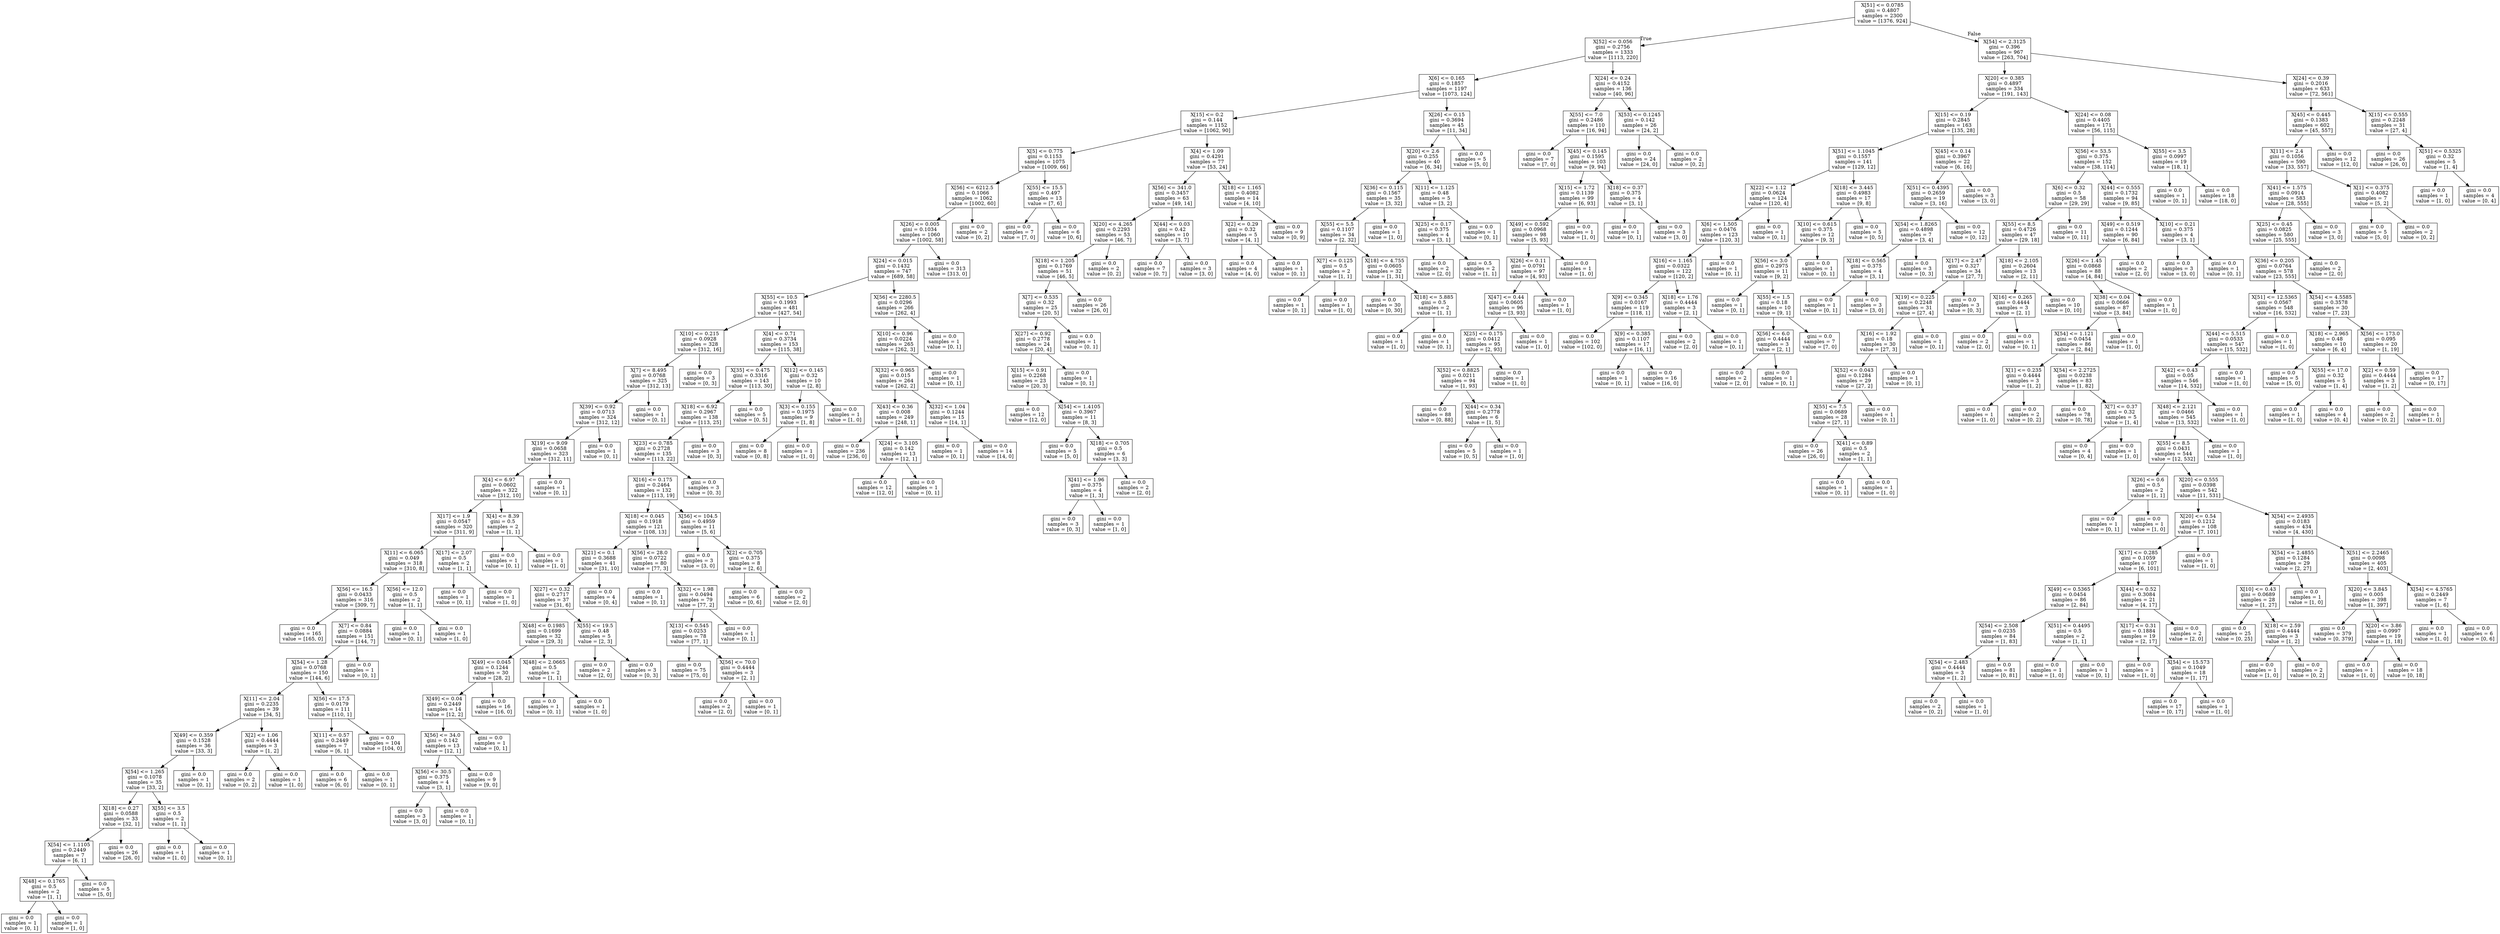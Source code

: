 digraph Tree {
node [shape=box] ;
0 [label="X[51] <= 0.0785\ngini = 0.4807\nsamples = 2300\nvalue = [1376, 924]"] ;
1 [label="X[52] <= 0.056\ngini = 0.2756\nsamples = 1333\nvalue = [1113, 220]"] ;
0 -> 1 [labeldistance=2.5, labelangle=45, headlabel="True"] ;
2 [label="X[6] <= 0.165\ngini = 0.1857\nsamples = 1197\nvalue = [1073, 124]"] ;
1 -> 2 ;
3 [label="X[15] <= 0.2\ngini = 0.144\nsamples = 1152\nvalue = [1062, 90]"] ;
2 -> 3 ;
4 [label="X[5] <= 0.775\ngini = 0.1153\nsamples = 1075\nvalue = [1009, 66]"] ;
3 -> 4 ;
5 [label="X[56] <= 6212.5\ngini = 0.1066\nsamples = 1062\nvalue = [1002, 60]"] ;
4 -> 5 ;
6 [label="X[26] <= 0.005\ngini = 0.1034\nsamples = 1060\nvalue = [1002, 58]"] ;
5 -> 6 ;
7 [label="X[24] <= 0.015\ngini = 0.1432\nsamples = 747\nvalue = [689, 58]"] ;
6 -> 7 ;
8 [label="X[55] <= 10.5\ngini = 0.1993\nsamples = 481\nvalue = [427, 54]"] ;
7 -> 8 ;
9 [label="X[10] <= 0.215\ngini = 0.0928\nsamples = 328\nvalue = [312, 16]"] ;
8 -> 9 ;
10 [label="X[7] <= 8.495\ngini = 0.0768\nsamples = 325\nvalue = [312, 13]"] ;
9 -> 10 ;
11 [label="X[39] <= 0.92\ngini = 0.0713\nsamples = 324\nvalue = [312, 12]"] ;
10 -> 11 ;
12 [label="X[19] <= 9.09\ngini = 0.0658\nsamples = 323\nvalue = [312, 11]"] ;
11 -> 12 ;
13 [label="X[4] <= 6.97\ngini = 0.0602\nsamples = 322\nvalue = [312, 10]"] ;
12 -> 13 ;
14 [label="X[17] <= 1.9\ngini = 0.0547\nsamples = 320\nvalue = [311, 9]"] ;
13 -> 14 ;
15 [label="X[11] <= 6.065\ngini = 0.049\nsamples = 318\nvalue = [310, 8]"] ;
14 -> 15 ;
16 [label="X[56] <= 16.5\ngini = 0.0433\nsamples = 316\nvalue = [309, 7]"] ;
15 -> 16 ;
17 [label="gini = 0.0\nsamples = 165\nvalue = [165, 0]"] ;
16 -> 17 ;
18 [label="X[7] <= 0.84\ngini = 0.0884\nsamples = 151\nvalue = [144, 7]"] ;
16 -> 18 ;
19 [label="X[54] <= 1.28\ngini = 0.0768\nsamples = 150\nvalue = [144, 6]"] ;
18 -> 19 ;
20 [label="X[11] <= 2.04\ngini = 0.2235\nsamples = 39\nvalue = [34, 5]"] ;
19 -> 20 ;
21 [label="X[49] <= 0.359\ngini = 0.1528\nsamples = 36\nvalue = [33, 3]"] ;
20 -> 21 ;
22 [label="X[54] <= 1.265\ngini = 0.1078\nsamples = 35\nvalue = [33, 2]"] ;
21 -> 22 ;
23 [label="X[18] <= 0.27\ngini = 0.0588\nsamples = 33\nvalue = [32, 1]"] ;
22 -> 23 ;
24 [label="X[54] <= 1.1105\ngini = 0.2449\nsamples = 7\nvalue = [6, 1]"] ;
23 -> 24 ;
25 [label="X[48] <= 0.1765\ngini = 0.5\nsamples = 2\nvalue = [1, 1]"] ;
24 -> 25 ;
26 [label="gini = 0.0\nsamples = 1\nvalue = [0, 1]"] ;
25 -> 26 ;
27 [label="gini = 0.0\nsamples = 1\nvalue = [1, 0]"] ;
25 -> 27 ;
28 [label="gini = 0.0\nsamples = 5\nvalue = [5, 0]"] ;
24 -> 28 ;
29 [label="gini = 0.0\nsamples = 26\nvalue = [26, 0]"] ;
23 -> 29 ;
30 [label="X[55] <= 3.5\ngini = 0.5\nsamples = 2\nvalue = [1, 1]"] ;
22 -> 30 ;
31 [label="gini = 0.0\nsamples = 1\nvalue = [1, 0]"] ;
30 -> 31 ;
32 [label="gini = 0.0\nsamples = 1\nvalue = [0, 1]"] ;
30 -> 32 ;
33 [label="gini = 0.0\nsamples = 1\nvalue = [0, 1]"] ;
21 -> 33 ;
34 [label="X[2] <= 1.06\ngini = 0.4444\nsamples = 3\nvalue = [1, 2]"] ;
20 -> 34 ;
35 [label="gini = 0.0\nsamples = 2\nvalue = [0, 2]"] ;
34 -> 35 ;
36 [label="gini = 0.0\nsamples = 1\nvalue = [1, 0]"] ;
34 -> 36 ;
37 [label="X[56] <= 17.5\ngini = 0.0179\nsamples = 111\nvalue = [110, 1]"] ;
19 -> 37 ;
38 [label="X[11] <= 0.57\ngini = 0.2449\nsamples = 7\nvalue = [6, 1]"] ;
37 -> 38 ;
39 [label="gini = 0.0\nsamples = 6\nvalue = [6, 0]"] ;
38 -> 39 ;
40 [label="gini = 0.0\nsamples = 1\nvalue = [0, 1]"] ;
38 -> 40 ;
41 [label="gini = 0.0\nsamples = 104\nvalue = [104, 0]"] ;
37 -> 41 ;
42 [label="gini = 0.0\nsamples = 1\nvalue = [0, 1]"] ;
18 -> 42 ;
43 [label="X[56] <= 12.0\ngini = 0.5\nsamples = 2\nvalue = [1, 1]"] ;
15 -> 43 ;
44 [label="gini = 0.0\nsamples = 1\nvalue = [0, 1]"] ;
43 -> 44 ;
45 [label="gini = 0.0\nsamples = 1\nvalue = [1, 0]"] ;
43 -> 45 ;
46 [label="X[17] <= 2.07\ngini = 0.5\nsamples = 2\nvalue = [1, 1]"] ;
14 -> 46 ;
47 [label="gini = 0.0\nsamples = 1\nvalue = [0, 1]"] ;
46 -> 47 ;
48 [label="gini = 0.0\nsamples = 1\nvalue = [1, 0]"] ;
46 -> 48 ;
49 [label="X[4] <= 8.39\ngini = 0.5\nsamples = 2\nvalue = [1, 1]"] ;
13 -> 49 ;
50 [label="gini = 0.0\nsamples = 1\nvalue = [0, 1]"] ;
49 -> 50 ;
51 [label="gini = 0.0\nsamples = 1\nvalue = [1, 0]"] ;
49 -> 51 ;
52 [label="gini = 0.0\nsamples = 1\nvalue = [0, 1]"] ;
12 -> 52 ;
53 [label="gini = 0.0\nsamples = 1\nvalue = [0, 1]"] ;
11 -> 53 ;
54 [label="gini = 0.0\nsamples = 1\nvalue = [0, 1]"] ;
10 -> 54 ;
55 [label="gini = 0.0\nsamples = 3\nvalue = [0, 3]"] ;
9 -> 55 ;
56 [label="X[4] <= 0.71\ngini = 0.3734\nsamples = 153\nvalue = [115, 38]"] ;
8 -> 56 ;
57 [label="X[35] <= 0.475\ngini = 0.3316\nsamples = 143\nvalue = [113, 30]"] ;
56 -> 57 ;
58 [label="X[18] <= 6.92\ngini = 0.2967\nsamples = 138\nvalue = [113, 25]"] ;
57 -> 58 ;
59 [label="X[23] <= 0.785\ngini = 0.2728\nsamples = 135\nvalue = [113, 22]"] ;
58 -> 59 ;
60 [label="X[16] <= 0.175\ngini = 0.2464\nsamples = 132\nvalue = [113, 19]"] ;
59 -> 60 ;
61 [label="X[18] <= 0.045\ngini = 0.1918\nsamples = 121\nvalue = [108, 13]"] ;
60 -> 61 ;
62 [label="X[21] <= 0.1\ngini = 0.3688\nsamples = 41\nvalue = [31, 10]"] ;
61 -> 62 ;
63 [label="X[27] <= 0.32\ngini = 0.2717\nsamples = 37\nvalue = [31, 6]"] ;
62 -> 63 ;
64 [label="X[48] <= 0.1985\ngini = 0.1699\nsamples = 32\nvalue = [29, 3]"] ;
63 -> 64 ;
65 [label="X[49] <= 0.045\ngini = 0.1244\nsamples = 30\nvalue = [28, 2]"] ;
64 -> 65 ;
66 [label="X[49] <= 0.04\ngini = 0.2449\nsamples = 14\nvalue = [12, 2]"] ;
65 -> 66 ;
67 [label="X[56] <= 34.0\ngini = 0.142\nsamples = 13\nvalue = [12, 1]"] ;
66 -> 67 ;
68 [label="X[56] <= 30.5\ngini = 0.375\nsamples = 4\nvalue = [3, 1]"] ;
67 -> 68 ;
69 [label="gini = 0.0\nsamples = 3\nvalue = [3, 0]"] ;
68 -> 69 ;
70 [label="gini = 0.0\nsamples = 1\nvalue = [0, 1]"] ;
68 -> 70 ;
71 [label="gini = 0.0\nsamples = 9\nvalue = [9, 0]"] ;
67 -> 71 ;
72 [label="gini = 0.0\nsamples = 1\nvalue = [0, 1]"] ;
66 -> 72 ;
73 [label="gini = 0.0\nsamples = 16\nvalue = [16, 0]"] ;
65 -> 73 ;
74 [label="X[48] <= 2.0665\ngini = 0.5\nsamples = 2\nvalue = [1, 1]"] ;
64 -> 74 ;
75 [label="gini = 0.0\nsamples = 1\nvalue = [0, 1]"] ;
74 -> 75 ;
76 [label="gini = 0.0\nsamples = 1\nvalue = [1, 0]"] ;
74 -> 76 ;
77 [label="X[55] <= 19.5\ngini = 0.48\nsamples = 5\nvalue = [2, 3]"] ;
63 -> 77 ;
78 [label="gini = 0.0\nsamples = 2\nvalue = [2, 0]"] ;
77 -> 78 ;
79 [label="gini = 0.0\nsamples = 3\nvalue = [0, 3]"] ;
77 -> 79 ;
80 [label="gini = 0.0\nsamples = 4\nvalue = [0, 4]"] ;
62 -> 80 ;
81 [label="X[56] <= 28.0\ngini = 0.0722\nsamples = 80\nvalue = [77, 3]"] ;
61 -> 81 ;
82 [label="gini = 0.0\nsamples = 1\nvalue = [0, 1]"] ;
81 -> 82 ;
83 [label="X[32] <= 1.98\ngini = 0.0494\nsamples = 79\nvalue = [77, 2]"] ;
81 -> 83 ;
84 [label="X[13] <= 0.545\ngini = 0.0253\nsamples = 78\nvalue = [77, 1]"] ;
83 -> 84 ;
85 [label="gini = 0.0\nsamples = 75\nvalue = [75, 0]"] ;
84 -> 85 ;
86 [label="X[56] <= 70.0\ngini = 0.4444\nsamples = 3\nvalue = [2, 1]"] ;
84 -> 86 ;
87 [label="gini = 0.0\nsamples = 2\nvalue = [2, 0]"] ;
86 -> 87 ;
88 [label="gini = 0.0\nsamples = 1\nvalue = [0, 1]"] ;
86 -> 88 ;
89 [label="gini = 0.0\nsamples = 1\nvalue = [0, 1]"] ;
83 -> 89 ;
90 [label="X[56] <= 104.5\ngini = 0.4959\nsamples = 11\nvalue = [5, 6]"] ;
60 -> 90 ;
91 [label="gini = 0.0\nsamples = 3\nvalue = [3, 0]"] ;
90 -> 91 ;
92 [label="X[2] <= 0.705\ngini = 0.375\nsamples = 8\nvalue = [2, 6]"] ;
90 -> 92 ;
93 [label="gini = 0.0\nsamples = 6\nvalue = [0, 6]"] ;
92 -> 93 ;
94 [label="gini = 0.0\nsamples = 2\nvalue = [2, 0]"] ;
92 -> 94 ;
95 [label="gini = 0.0\nsamples = 3\nvalue = [0, 3]"] ;
59 -> 95 ;
96 [label="gini = 0.0\nsamples = 3\nvalue = [0, 3]"] ;
58 -> 96 ;
97 [label="gini = 0.0\nsamples = 5\nvalue = [0, 5]"] ;
57 -> 97 ;
98 [label="X[12] <= 0.145\ngini = 0.32\nsamples = 10\nvalue = [2, 8]"] ;
56 -> 98 ;
99 [label="X[3] <= 0.155\ngini = 0.1975\nsamples = 9\nvalue = [1, 8]"] ;
98 -> 99 ;
100 [label="gini = 0.0\nsamples = 8\nvalue = [0, 8]"] ;
99 -> 100 ;
101 [label="gini = 0.0\nsamples = 1\nvalue = [1, 0]"] ;
99 -> 101 ;
102 [label="gini = 0.0\nsamples = 1\nvalue = [1, 0]"] ;
98 -> 102 ;
103 [label="X[56] <= 2280.5\ngini = 0.0296\nsamples = 266\nvalue = [262, 4]"] ;
7 -> 103 ;
104 [label="X[10] <= 0.96\ngini = 0.0224\nsamples = 265\nvalue = [262, 3]"] ;
103 -> 104 ;
105 [label="X[32] <= 0.965\ngini = 0.015\nsamples = 264\nvalue = [262, 2]"] ;
104 -> 105 ;
106 [label="X[43] <= 0.36\ngini = 0.008\nsamples = 249\nvalue = [248, 1]"] ;
105 -> 106 ;
107 [label="gini = 0.0\nsamples = 236\nvalue = [236, 0]"] ;
106 -> 107 ;
108 [label="X[24] <= 3.105\ngini = 0.142\nsamples = 13\nvalue = [12, 1]"] ;
106 -> 108 ;
109 [label="gini = 0.0\nsamples = 12\nvalue = [12, 0]"] ;
108 -> 109 ;
110 [label="gini = 0.0\nsamples = 1\nvalue = [0, 1]"] ;
108 -> 110 ;
111 [label="X[32] <= 1.04\ngini = 0.1244\nsamples = 15\nvalue = [14, 1]"] ;
105 -> 111 ;
112 [label="gini = 0.0\nsamples = 1\nvalue = [0, 1]"] ;
111 -> 112 ;
113 [label="gini = 0.0\nsamples = 14\nvalue = [14, 0]"] ;
111 -> 113 ;
114 [label="gini = 0.0\nsamples = 1\nvalue = [0, 1]"] ;
104 -> 114 ;
115 [label="gini = 0.0\nsamples = 1\nvalue = [0, 1]"] ;
103 -> 115 ;
116 [label="gini = 0.0\nsamples = 313\nvalue = [313, 0]"] ;
6 -> 116 ;
117 [label="gini = 0.0\nsamples = 2\nvalue = [0, 2]"] ;
5 -> 117 ;
118 [label="X[55] <= 15.5\ngini = 0.497\nsamples = 13\nvalue = [7, 6]"] ;
4 -> 118 ;
119 [label="gini = 0.0\nsamples = 7\nvalue = [7, 0]"] ;
118 -> 119 ;
120 [label="gini = 0.0\nsamples = 6\nvalue = [0, 6]"] ;
118 -> 120 ;
121 [label="X[4] <= 1.09\ngini = 0.4291\nsamples = 77\nvalue = [53, 24]"] ;
3 -> 121 ;
122 [label="X[56] <= 341.0\ngini = 0.3457\nsamples = 63\nvalue = [49, 14]"] ;
121 -> 122 ;
123 [label="X[20] <= 4.265\ngini = 0.2293\nsamples = 53\nvalue = [46, 7]"] ;
122 -> 123 ;
124 [label="X[18] <= 1.205\ngini = 0.1769\nsamples = 51\nvalue = [46, 5]"] ;
123 -> 124 ;
125 [label="X[7] <= 0.535\ngini = 0.32\nsamples = 25\nvalue = [20, 5]"] ;
124 -> 125 ;
126 [label="X[27] <= 0.92\ngini = 0.2778\nsamples = 24\nvalue = [20, 4]"] ;
125 -> 126 ;
127 [label="X[15] <= 0.91\ngini = 0.2268\nsamples = 23\nvalue = [20, 3]"] ;
126 -> 127 ;
128 [label="gini = 0.0\nsamples = 12\nvalue = [12, 0]"] ;
127 -> 128 ;
129 [label="X[54] <= 1.4105\ngini = 0.3967\nsamples = 11\nvalue = [8, 3]"] ;
127 -> 129 ;
130 [label="gini = 0.0\nsamples = 5\nvalue = [5, 0]"] ;
129 -> 130 ;
131 [label="X[18] <= 0.705\ngini = 0.5\nsamples = 6\nvalue = [3, 3]"] ;
129 -> 131 ;
132 [label="X[41] <= 1.96\ngini = 0.375\nsamples = 4\nvalue = [1, 3]"] ;
131 -> 132 ;
133 [label="gini = 0.0\nsamples = 3\nvalue = [0, 3]"] ;
132 -> 133 ;
134 [label="gini = 0.0\nsamples = 1\nvalue = [1, 0]"] ;
132 -> 134 ;
135 [label="gini = 0.0\nsamples = 2\nvalue = [2, 0]"] ;
131 -> 135 ;
136 [label="gini = 0.0\nsamples = 1\nvalue = [0, 1]"] ;
126 -> 136 ;
137 [label="gini = 0.0\nsamples = 1\nvalue = [0, 1]"] ;
125 -> 137 ;
138 [label="gini = 0.0\nsamples = 26\nvalue = [26, 0]"] ;
124 -> 138 ;
139 [label="gini = 0.0\nsamples = 2\nvalue = [0, 2]"] ;
123 -> 139 ;
140 [label="X[44] <= 0.03\ngini = 0.42\nsamples = 10\nvalue = [3, 7]"] ;
122 -> 140 ;
141 [label="gini = 0.0\nsamples = 7\nvalue = [0, 7]"] ;
140 -> 141 ;
142 [label="gini = 0.0\nsamples = 3\nvalue = [3, 0]"] ;
140 -> 142 ;
143 [label="X[18] <= 1.165\ngini = 0.4082\nsamples = 14\nvalue = [4, 10]"] ;
121 -> 143 ;
144 [label="X[2] <= 0.29\ngini = 0.32\nsamples = 5\nvalue = [4, 1]"] ;
143 -> 144 ;
145 [label="gini = 0.0\nsamples = 4\nvalue = [4, 0]"] ;
144 -> 145 ;
146 [label="gini = 0.0\nsamples = 1\nvalue = [0, 1]"] ;
144 -> 146 ;
147 [label="gini = 0.0\nsamples = 9\nvalue = [0, 9]"] ;
143 -> 147 ;
148 [label="X[26] <= 0.15\ngini = 0.3694\nsamples = 45\nvalue = [11, 34]"] ;
2 -> 148 ;
149 [label="X[20] <= 2.6\ngini = 0.255\nsamples = 40\nvalue = [6, 34]"] ;
148 -> 149 ;
150 [label="X[36] <= 0.115\ngini = 0.1567\nsamples = 35\nvalue = [3, 32]"] ;
149 -> 150 ;
151 [label="X[55] <= 5.5\ngini = 0.1107\nsamples = 34\nvalue = [2, 32]"] ;
150 -> 151 ;
152 [label="X[7] <= 0.125\ngini = 0.5\nsamples = 2\nvalue = [1, 1]"] ;
151 -> 152 ;
153 [label="gini = 0.0\nsamples = 1\nvalue = [0, 1]"] ;
152 -> 153 ;
154 [label="gini = 0.0\nsamples = 1\nvalue = [1, 0]"] ;
152 -> 154 ;
155 [label="X[18] <= 4.755\ngini = 0.0605\nsamples = 32\nvalue = [1, 31]"] ;
151 -> 155 ;
156 [label="gini = 0.0\nsamples = 30\nvalue = [0, 30]"] ;
155 -> 156 ;
157 [label="X[18] <= 5.885\ngini = 0.5\nsamples = 2\nvalue = [1, 1]"] ;
155 -> 157 ;
158 [label="gini = 0.0\nsamples = 1\nvalue = [1, 0]"] ;
157 -> 158 ;
159 [label="gini = 0.0\nsamples = 1\nvalue = [0, 1]"] ;
157 -> 159 ;
160 [label="gini = 0.0\nsamples = 1\nvalue = [1, 0]"] ;
150 -> 160 ;
161 [label="X[11] <= 1.125\ngini = 0.48\nsamples = 5\nvalue = [3, 2]"] ;
149 -> 161 ;
162 [label="X[25] <= 0.17\ngini = 0.375\nsamples = 4\nvalue = [3, 1]"] ;
161 -> 162 ;
163 [label="gini = 0.0\nsamples = 2\nvalue = [2, 0]"] ;
162 -> 163 ;
164 [label="gini = 0.5\nsamples = 2\nvalue = [1, 1]"] ;
162 -> 164 ;
165 [label="gini = 0.0\nsamples = 1\nvalue = [0, 1]"] ;
161 -> 165 ;
166 [label="gini = 0.0\nsamples = 5\nvalue = [5, 0]"] ;
148 -> 166 ;
167 [label="X[24] <= 0.24\ngini = 0.4152\nsamples = 136\nvalue = [40, 96]"] ;
1 -> 167 ;
168 [label="X[55] <= 7.0\ngini = 0.2486\nsamples = 110\nvalue = [16, 94]"] ;
167 -> 168 ;
169 [label="gini = 0.0\nsamples = 7\nvalue = [7, 0]"] ;
168 -> 169 ;
170 [label="X[45] <= 0.145\ngini = 0.1595\nsamples = 103\nvalue = [9, 94]"] ;
168 -> 170 ;
171 [label="X[15] <= 1.72\ngini = 0.1139\nsamples = 99\nvalue = [6, 93]"] ;
170 -> 171 ;
172 [label="X[49] <= 0.592\ngini = 0.0968\nsamples = 98\nvalue = [5, 93]"] ;
171 -> 172 ;
173 [label="X[26] <= 0.11\ngini = 0.0791\nsamples = 97\nvalue = [4, 93]"] ;
172 -> 173 ;
174 [label="X[47] <= 0.44\ngini = 0.0605\nsamples = 96\nvalue = [3, 93]"] ;
173 -> 174 ;
175 [label="X[25] <= 0.175\ngini = 0.0412\nsamples = 95\nvalue = [2, 93]"] ;
174 -> 175 ;
176 [label="X[52] <= 0.8825\ngini = 0.0211\nsamples = 94\nvalue = [1, 93]"] ;
175 -> 176 ;
177 [label="gini = 0.0\nsamples = 88\nvalue = [0, 88]"] ;
176 -> 177 ;
178 [label="X[44] <= 0.34\ngini = 0.2778\nsamples = 6\nvalue = [1, 5]"] ;
176 -> 178 ;
179 [label="gini = 0.0\nsamples = 5\nvalue = [0, 5]"] ;
178 -> 179 ;
180 [label="gini = 0.0\nsamples = 1\nvalue = [1, 0]"] ;
178 -> 180 ;
181 [label="gini = 0.0\nsamples = 1\nvalue = [1, 0]"] ;
175 -> 181 ;
182 [label="gini = 0.0\nsamples = 1\nvalue = [1, 0]"] ;
174 -> 182 ;
183 [label="gini = 0.0\nsamples = 1\nvalue = [1, 0]"] ;
173 -> 183 ;
184 [label="gini = 0.0\nsamples = 1\nvalue = [1, 0]"] ;
172 -> 184 ;
185 [label="gini = 0.0\nsamples = 1\nvalue = [1, 0]"] ;
171 -> 185 ;
186 [label="X[18] <= 0.37\ngini = 0.375\nsamples = 4\nvalue = [3, 1]"] ;
170 -> 186 ;
187 [label="gini = 0.0\nsamples = 1\nvalue = [0, 1]"] ;
186 -> 187 ;
188 [label="gini = 0.0\nsamples = 3\nvalue = [3, 0]"] ;
186 -> 188 ;
189 [label="X[53] <= 0.1245\ngini = 0.142\nsamples = 26\nvalue = [24, 2]"] ;
167 -> 189 ;
190 [label="gini = 0.0\nsamples = 24\nvalue = [24, 0]"] ;
189 -> 190 ;
191 [label="gini = 0.0\nsamples = 2\nvalue = [0, 2]"] ;
189 -> 191 ;
192 [label="X[54] <= 2.3125\ngini = 0.396\nsamples = 967\nvalue = [263, 704]"] ;
0 -> 192 [labeldistance=2.5, labelangle=-45, headlabel="False"] ;
193 [label="X[20] <= 0.385\ngini = 0.4897\nsamples = 334\nvalue = [191, 143]"] ;
192 -> 193 ;
194 [label="X[15] <= 0.19\ngini = 0.2845\nsamples = 163\nvalue = [135, 28]"] ;
193 -> 194 ;
195 [label="X[51] <= 1.1045\ngini = 0.1557\nsamples = 141\nvalue = [129, 12]"] ;
194 -> 195 ;
196 [label="X[22] <= 1.12\ngini = 0.0624\nsamples = 124\nvalue = [120, 4]"] ;
195 -> 196 ;
197 [label="X[6] <= 1.505\ngini = 0.0476\nsamples = 123\nvalue = [120, 3]"] ;
196 -> 197 ;
198 [label="X[16] <= 1.165\ngini = 0.0322\nsamples = 122\nvalue = [120, 2]"] ;
197 -> 198 ;
199 [label="X[9] <= 0.345\ngini = 0.0167\nsamples = 119\nvalue = [118, 1]"] ;
198 -> 199 ;
200 [label="gini = 0.0\nsamples = 102\nvalue = [102, 0]"] ;
199 -> 200 ;
201 [label="X[9] <= 0.385\ngini = 0.1107\nsamples = 17\nvalue = [16, 1]"] ;
199 -> 201 ;
202 [label="gini = 0.0\nsamples = 1\nvalue = [0, 1]"] ;
201 -> 202 ;
203 [label="gini = 0.0\nsamples = 16\nvalue = [16, 0]"] ;
201 -> 203 ;
204 [label="X[18] <= 1.76\ngini = 0.4444\nsamples = 3\nvalue = [2, 1]"] ;
198 -> 204 ;
205 [label="gini = 0.0\nsamples = 2\nvalue = [2, 0]"] ;
204 -> 205 ;
206 [label="gini = 0.0\nsamples = 1\nvalue = [0, 1]"] ;
204 -> 206 ;
207 [label="gini = 0.0\nsamples = 1\nvalue = [0, 1]"] ;
197 -> 207 ;
208 [label="gini = 0.0\nsamples = 1\nvalue = [0, 1]"] ;
196 -> 208 ;
209 [label="X[18] <= 3.445\ngini = 0.4983\nsamples = 17\nvalue = [9, 8]"] ;
195 -> 209 ;
210 [label="X[10] <= 0.615\ngini = 0.375\nsamples = 12\nvalue = [9, 3]"] ;
209 -> 210 ;
211 [label="X[56] <= 3.0\ngini = 0.2975\nsamples = 11\nvalue = [9, 2]"] ;
210 -> 211 ;
212 [label="gini = 0.0\nsamples = 1\nvalue = [0, 1]"] ;
211 -> 212 ;
213 [label="X[55] <= 1.5\ngini = 0.18\nsamples = 10\nvalue = [9, 1]"] ;
211 -> 213 ;
214 [label="X[56] <= 6.0\ngini = 0.4444\nsamples = 3\nvalue = [2, 1]"] ;
213 -> 214 ;
215 [label="gini = 0.0\nsamples = 2\nvalue = [2, 0]"] ;
214 -> 215 ;
216 [label="gini = 0.0\nsamples = 1\nvalue = [0, 1]"] ;
214 -> 216 ;
217 [label="gini = 0.0\nsamples = 7\nvalue = [7, 0]"] ;
213 -> 217 ;
218 [label="gini = 0.0\nsamples = 1\nvalue = [0, 1]"] ;
210 -> 218 ;
219 [label="gini = 0.0\nsamples = 5\nvalue = [0, 5]"] ;
209 -> 219 ;
220 [label="X[45] <= 0.14\ngini = 0.3967\nsamples = 22\nvalue = [6, 16]"] ;
194 -> 220 ;
221 [label="X[51] <= 0.4395\ngini = 0.2659\nsamples = 19\nvalue = [3, 16]"] ;
220 -> 221 ;
222 [label="X[54] <= 1.8265\ngini = 0.4898\nsamples = 7\nvalue = [3, 4]"] ;
221 -> 222 ;
223 [label="X[18] <= 0.565\ngini = 0.375\nsamples = 4\nvalue = [3, 1]"] ;
222 -> 223 ;
224 [label="gini = 0.0\nsamples = 1\nvalue = [0, 1]"] ;
223 -> 224 ;
225 [label="gini = 0.0\nsamples = 3\nvalue = [3, 0]"] ;
223 -> 225 ;
226 [label="gini = 0.0\nsamples = 3\nvalue = [0, 3]"] ;
222 -> 226 ;
227 [label="gini = 0.0\nsamples = 12\nvalue = [0, 12]"] ;
221 -> 227 ;
228 [label="gini = 0.0\nsamples = 3\nvalue = [3, 0]"] ;
220 -> 228 ;
229 [label="X[24] <= 0.08\ngini = 0.4405\nsamples = 171\nvalue = [56, 115]"] ;
193 -> 229 ;
230 [label="X[56] <= 53.5\ngini = 0.375\nsamples = 152\nvalue = [38, 114]"] ;
229 -> 230 ;
231 [label="X[6] <= 0.32\ngini = 0.5\nsamples = 58\nvalue = [29, 29]"] ;
230 -> 231 ;
232 [label="X[55] <= 8.5\ngini = 0.4726\nsamples = 47\nvalue = [29, 18]"] ;
231 -> 232 ;
233 [label="X[17] <= 2.47\ngini = 0.327\nsamples = 34\nvalue = [27, 7]"] ;
232 -> 233 ;
234 [label="X[19] <= 0.225\ngini = 0.2248\nsamples = 31\nvalue = [27, 4]"] ;
233 -> 234 ;
235 [label="X[16] <= 1.92\ngini = 0.18\nsamples = 30\nvalue = [27, 3]"] ;
234 -> 235 ;
236 [label="X[52] <= 0.043\ngini = 0.1284\nsamples = 29\nvalue = [27, 2]"] ;
235 -> 236 ;
237 [label="X[55] <= 7.5\ngini = 0.0689\nsamples = 28\nvalue = [27, 1]"] ;
236 -> 237 ;
238 [label="gini = 0.0\nsamples = 26\nvalue = [26, 0]"] ;
237 -> 238 ;
239 [label="X[41] <= 0.89\ngini = 0.5\nsamples = 2\nvalue = [1, 1]"] ;
237 -> 239 ;
240 [label="gini = 0.0\nsamples = 1\nvalue = [0, 1]"] ;
239 -> 240 ;
241 [label="gini = 0.0\nsamples = 1\nvalue = [1, 0]"] ;
239 -> 241 ;
242 [label="gini = 0.0\nsamples = 1\nvalue = [0, 1]"] ;
236 -> 242 ;
243 [label="gini = 0.0\nsamples = 1\nvalue = [0, 1]"] ;
235 -> 243 ;
244 [label="gini = 0.0\nsamples = 1\nvalue = [0, 1]"] ;
234 -> 244 ;
245 [label="gini = 0.0\nsamples = 3\nvalue = [0, 3]"] ;
233 -> 245 ;
246 [label="X[18] <= 2.105\ngini = 0.2604\nsamples = 13\nvalue = [2, 11]"] ;
232 -> 246 ;
247 [label="X[16] <= 0.265\ngini = 0.4444\nsamples = 3\nvalue = [2, 1]"] ;
246 -> 247 ;
248 [label="gini = 0.0\nsamples = 2\nvalue = [2, 0]"] ;
247 -> 248 ;
249 [label="gini = 0.0\nsamples = 1\nvalue = [0, 1]"] ;
247 -> 249 ;
250 [label="gini = 0.0\nsamples = 10\nvalue = [0, 10]"] ;
246 -> 250 ;
251 [label="gini = 0.0\nsamples = 11\nvalue = [0, 11]"] ;
231 -> 251 ;
252 [label="X[44] <= 0.555\ngini = 0.1732\nsamples = 94\nvalue = [9, 85]"] ;
230 -> 252 ;
253 [label="X[49] <= 0.519\ngini = 0.1244\nsamples = 90\nvalue = [6, 84]"] ;
252 -> 253 ;
254 [label="X[26] <= 1.45\ngini = 0.0868\nsamples = 88\nvalue = [4, 84]"] ;
253 -> 254 ;
255 [label="X[38] <= 0.04\ngini = 0.0666\nsamples = 87\nvalue = [3, 84]"] ;
254 -> 255 ;
256 [label="X[54] <= 1.121\ngini = 0.0454\nsamples = 86\nvalue = [2, 84]"] ;
255 -> 256 ;
257 [label="X[1] <= 0.235\ngini = 0.4444\nsamples = 3\nvalue = [1, 2]"] ;
256 -> 257 ;
258 [label="gini = 0.0\nsamples = 1\nvalue = [1, 0]"] ;
257 -> 258 ;
259 [label="gini = 0.0\nsamples = 2\nvalue = [0, 2]"] ;
257 -> 259 ;
260 [label="X[54] <= 2.2725\ngini = 0.0238\nsamples = 83\nvalue = [1, 82]"] ;
256 -> 260 ;
261 [label="gini = 0.0\nsamples = 78\nvalue = [0, 78]"] ;
260 -> 261 ;
262 [label="X[7] <= 0.37\ngini = 0.32\nsamples = 5\nvalue = [1, 4]"] ;
260 -> 262 ;
263 [label="gini = 0.0\nsamples = 4\nvalue = [0, 4]"] ;
262 -> 263 ;
264 [label="gini = 0.0\nsamples = 1\nvalue = [1, 0]"] ;
262 -> 264 ;
265 [label="gini = 0.0\nsamples = 1\nvalue = [1, 0]"] ;
255 -> 265 ;
266 [label="gini = 0.0\nsamples = 1\nvalue = [1, 0]"] ;
254 -> 266 ;
267 [label="gini = 0.0\nsamples = 2\nvalue = [2, 0]"] ;
253 -> 267 ;
268 [label="X[10] <= 0.21\ngini = 0.375\nsamples = 4\nvalue = [3, 1]"] ;
252 -> 268 ;
269 [label="gini = 0.0\nsamples = 3\nvalue = [3, 0]"] ;
268 -> 269 ;
270 [label="gini = 0.0\nsamples = 1\nvalue = [0, 1]"] ;
268 -> 270 ;
271 [label="X[55] <= 3.5\ngini = 0.0997\nsamples = 19\nvalue = [18, 1]"] ;
229 -> 271 ;
272 [label="gini = 0.0\nsamples = 1\nvalue = [0, 1]"] ;
271 -> 272 ;
273 [label="gini = 0.0\nsamples = 18\nvalue = [18, 0]"] ;
271 -> 273 ;
274 [label="X[24] <= 0.39\ngini = 0.2016\nsamples = 633\nvalue = [72, 561]"] ;
192 -> 274 ;
275 [label="X[45] <= 0.445\ngini = 0.1383\nsamples = 602\nvalue = [45, 557]"] ;
274 -> 275 ;
276 [label="X[11] <= 2.4\ngini = 0.1056\nsamples = 590\nvalue = [33, 557]"] ;
275 -> 276 ;
277 [label="X[41] <= 1.575\ngini = 0.0914\nsamples = 583\nvalue = [28, 555]"] ;
276 -> 277 ;
278 [label="X[25] <= 0.45\ngini = 0.0825\nsamples = 580\nvalue = [25, 555]"] ;
277 -> 278 ;
279 [label="X[36] <= 0.205\ngini = 0.0764\nsamples = 578\nvalue = [23, 555]"] ;
278 -> 279 ;
280 [label="X[51] <= 12.5365\ngini = 0.0567\nsamples = 548\nvalue = [16, 532]"] ;
279 -> 280 ;
281 [label="X[44] <= 5.515\ngini = 0.0533\nsamples = 547\nvalue = [15, 532]"] ;
280 -> 281 ;
282 [label="X[42] <= 0.43\ngini = 0.05\nsamples = 546\nvalue = [14, 532]"] ;
281 -> 282 ;
283 [label="X[48] <= 2.121\ngini = 0.0466\nsamples = 545\nvalue = [13, 532]"] ;
282 -> 283 ;
284 [label="X[55] <= 8.5\ngini = 0.0431\nsamples = 544\nvalue = [12, 532]"] ;
283 -> 284 ;
285 [label="X[26] <= 0.6\ngini = 0.5\nsamples = 2\nvalue = [1, 1]"] ;
284 -> 285 ;
286 [label="gini = 0.0\nsamples = 1\nvalue = [0, 1]"] ;
285 -> 286 ;
287 [label="gini = 0.0\nsamples = 1\nvalue = [1, 0]"] ;
285 -> 287 ;
288 [label="X[20] <= 0.555\ngini = 0.0398\nsamples = 542\nvalue = [11, 531]"] ;
284 -> 288 ;
289 [label="X[20] <= 0.54\ngini = 0.1212\nsamples = 108\nvalue = [7, 101]"] ;
288 -> 289 ;
290 [label="X[17] <= 0.285\ngini = 0.1059\nsamples = 107\nvalue = [6, 101]"] ;
289 -> 290 ;
291 [label="X[49] <= 0.5365\ngini = 0.0454\nsamples = 86\nvalue = [2, 84]"] ;
290 -> 291 ;
292 [label="X[54] <= 2.508\ngini = 0.0235\nsamples = 84\nvalue = [1, 83]"] ;
291 -> 292 ;
293 [label="X[54] <= 2.483\ngini = 0.4444\nsamples = 3\nvalue = [1, 2]"] ;
292 -> 293 ;
294 [label="gini = 0.0\nsamples = 2\nvalue = [0, 2]"] ;
293 -> 294 ;
295 [label="gini = 0.0\nsamples = 1\nvalue = [1, 0]"] ;
293 -> 295 ;
296 [label="gini = 0.0\nsamples = 81\nvalue = [0, 81]"] ;
292 -> 296 ;
297 [label="X[51] <= 0.4495\ngini = 0.5\nsamples = 2\nvalue = [1, 1]"] ;
291 -> 297 ;
298 [label="gini = 0.0\nsamples = 1\nvalue = [1, 0]"] ;
297 -> 298 ;
299 [label="gini = 0.0\nsamples = 1\nvalue = [0, 1]"] ;
297 -> 299 ;
300 [label="X[44] <= 0.52\ngini = 0.3084\nsamples = 21\nvalue = [4, 17]"] ;
290 -> 300 ;
301 [label="X[17] <= 0.31\ngini = 0.1884\nsamples = 19\nvalue = [2, 17]"] ;
300 -> 301 ;
302 [label="gini = 0.0\nsamples = 1\nvalue = [1, 0]"] ;
301 -> 302 ;
303 [label="X[54] <= 15.573\ngini = 0.1049\nsamples = 18\nvalue = [1, 17]"] ;
301 -> 303 ;
304 [label="gini = 0.0\nsamples = 17\nvalue = [0, 17]"] ;
303 -> 304 ;
305 [label="gini = 0.0\nsamples = 1\nvalue = [1, 0]"] ;
303 -> 305 ;
306 [label="gini = 0.0\nsamples = 2\nvalue = [2, 0]"] ;
300 -> 306 ;
307 [label="gini = 0.0\nsamples = 1\nvalue = [1, 0]"] ;
289 -> 307 ;
308 [label="X[54] <= 2.4935\ngini = 0.0183\nsamples = 434\nvalue = [4, 430]"] ;
288 -> 308 ;
309 [label="X[54] <= 2.4855\ngini = 0.1284\nsamples = 29\nvalue = [2, 27]"] ;
308 -> 309 ;
310 [label="X[10] <= 0.43\ngini = 0.0689\nsamples = 28\nvalue = [1, 27]"] ;
309 -> 310 ;
311 [label="gini = 0.0\nsamples = 25\nvalue = [0, 25]"] ;
310 -> 311 ;
312 [label="X[18] <= 2.59\ngini = 0.4444\nsamples = 3\nvalue = [1, 2]"] ;
310 -> 312 ;
313 [label="gini = 0.0\nsamples = 1\nvalue = [1, 0]"] ;
312 -> 313 ;
314 [label="gini = 0.0\nsamples = 2\nvalue = [0, 2]"] ;
312 -> 314 ;
315 [label="gini = 0.0\nsamples = 1\nvalue = [1, 0]"] ;
309 -> 315 ;
316 [label="X[51] <= 2.2465\ngini = 0.0098\nsamples = 405\nvalue = [2, 403]"] ;
308 -> 316 ;
317 [label="X[20] <= 3.845\ngini = 0.005\nsamples = 398\nvalue = [1, 397]"] ;
316 -> 317 ;
318 [label="gini = 0.0\nsamples = 379\nvalue = [0, 379]"] ;
317 -> 318 ;
319 [label="X[20] <= 3.86\ngini = 0.0997\nsamples = 19\nvalue = [1, 18]"] ;
317 -> 319 ;
320 [label="gini = 0.0\nsamples = 1\nvalue = [1, 0]"] ;
319 -> 320 ;
321 [label="gini = 0.0\nsamples = 18\nvalue = [0, 18]"] ;
319 -> 321 ;
322 [label="X[54] <= 4.5765\ngini = 0.2449\nsamples = 7\nvalue = [1, 6]"] ;
316 -> 322 ;
323 [label="gini = 0.0\nsamples = 1\nvalue = [1, 0]"] ;
322 -> 323 ;
324 [label="gini = 0.0\nsamples = 6\nvalue = [0, 6]"] ;
322 -> 324 ;
325 [label="gini = 0.0\nsamples = 1\nvalue = [1, 0]"] ;
283 -> 325 ;
326 [label="gini = 0.0\nsamples = 1\nvalue = [1, 0]"] ;
282 -> 326 ;
327 [label="gini = 0.0\nsamples = 1\nvalue = [1, 0]"] ;
281 -> 327 ;
328 [label="gini = 0.0\nsamples = 1\nvalue = [1, 0]"] ;
280 -> 328 ;
329 [label="X[54] <= 4.5585\ngini = 0.3578\nsamples = 30\nvalue = [7, 23]"] ;
279 -> 329 ;
330 [label="X[18] <= 2.965\ngini = 0.48\nsamples = 10\nvalue = [6, 4]"] ;
329 -> 330 ;
331 [label="gini = 0.0\nsamples = 5\nvalue = [5, 0]"] ;
330 -> 331 ;
332 [label="X[55] <= 17.0\ngini = 0.32\nsamples = 5\nvalue = [1, 4]"] ;
330 -> 332 ;
333 [label="gini = 0.0\nsamples = 1\nvalue = [1, 0]"] ;
332 -> 333 ;
334 [label="gini = 0.0\nsamples = 4\nvalue = [0, 4]"] ;
332 -> 334 ;
335 [label="X[56] <= 173.0\ngini = 0.095\nsamples = 20\nvalue = [1, 19]"] ;
329 -> 335 ;
336 [label="X[2] <= 0.59\ngini = 0.4444\nsamples = 3\nvalue = [1, 2]"] ;
335 -> 336 ;
337 [label="gini = 0.0\nsamples = 2\nvalue = [0, 2]"] ;
336 -> 337 ;
338 [label="gini = 0.0\nsamples = 1\nvalue = [1, 0]"] ;
336 -> 338 ;
339 [label="gini = 0.0\nsamples = 17\nvalue = [0, 17]"] ;
335 -> 339 ;
340 [label="gini = 0.0\nsamples = 2\nvalue = [2, 0]"] ;
278 -> 340 ;
341 [label="gini = 0.0\nsamples = 3\nvalue = [3, 0]"] ;
277 -> 341 ;
342 [label="X[1] <= 0.375\ngini = 0.4082\nsamples = 7\nvalue = [5, 2]"] ;
276 -> 342 ;
343 [label="gini = 0.0\nsamples = 5\nvalue = [5, 0]"] ;
342 -> 343 ;
344 [label="gini = 0.0\nsamples = 2\nvalue = [0, 2]"] ;
342 -> 344 ;
345 [label="gini = 0.0\nsamples = 12\nvalue = [12, 0]"] ;
275 -> 345 ;
346 [label="X[15] <= 0.555\ngini = 0.2248\nsamples = 31\nvalue = [27, 4]"] ;
274 -> 346 ;
347 [label="gini = 0.0\nsamples = 26\nvalue = [26, 0]"] ;
346 -> 347 ;
348 [label="X[51] <= 0.5325\ngini = 0.32\nsamples = 5\nvalue = [1, 4]"] ;
346 -> 348 ;
349 [label="gini = 0.0\nsamples = 1\nvalue = [1, 0]"] ;
348 -> 349 ;
350 [label="gini = 0.0\nsamples = 4\nvalue = [0, 4]"] ;
348 -> 350 ;
}